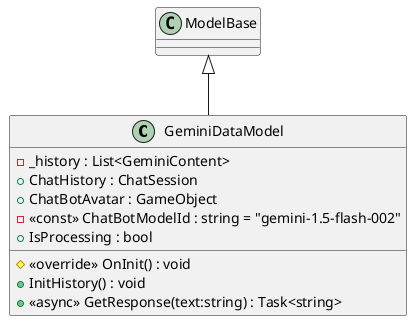 @startuml
class GeminiDataModel {
    - _history : List<GeminiContent>
    + ChatHistory : ChatSession
    + ChatBotAvatar : GameObject
    - <<const>> ChatBotModelId : string = "gemini-1.5-flash-002"
    + IsProcessing : bool
    # <<override>> OnInit() : void
    + InitHistory() : void
    + <<async>> GetResponse(text:string) : Task<string>
}
ModelBase <|-- GeminiDataModel
@enduml
